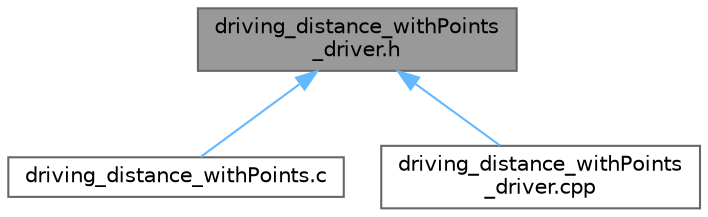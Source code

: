 digraph "driving_distance_withPoints_driver.h"
{
 // LATEX_PDF_SIZE
  bgcolor="transparent";
  edge [fontname=Helvetica,fontsize=10,labelfontname=Helvetica,labelfontsize=10];
  node [fontname=Helvetica,fontsize=10,shape=box,height=0.2,width=0.4];
  Node1 [id="Node000001",label="driving_distance_withPoints\l_driver.h",height=0.2,width=0.4,color="gray40", fillcolor="grey60", style="filled", fontcolor="black",tooltip=" "];
  Node1 -> Node2 [id="edge1_Node000001_Node000002",dir="back",color="steelblue1",style="solid",tooltip=" "];
  Node2 [id="Node000002",label="driving_distance_withPoints.c",height=0.2,width=0.4,color="grey40", fillcolor="white", style="filled",URL="$driving__distance__withPoints_8c.html",tooltip=" "];
  Node1 -> Node3 [id="edge2_Node000001_Node000003",dir="back",color="steelblue1",style="solid",tooltip=" "];
  Node3 [id="Node000003",label="driving_distance_withPoints\l_driver.cpp",height=0.2,width=0.4,color="grey40", fillcolor="white", style="filled",URL="$driving__distance__withPoints__driver_8cpp.html",tooltip=" "];
}
